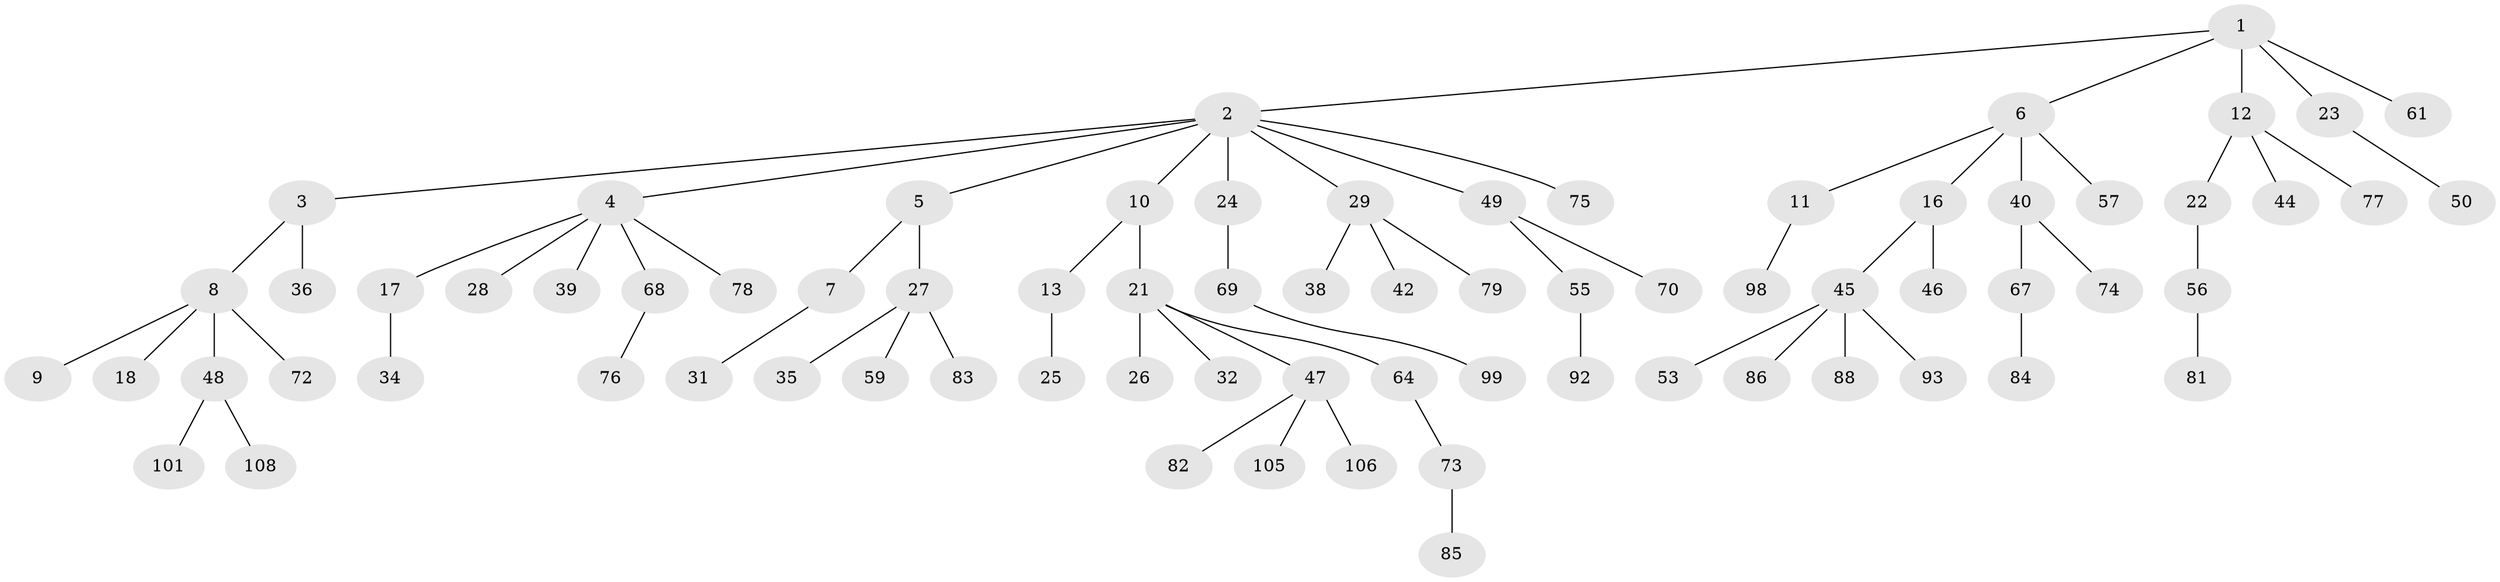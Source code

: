 // Generated by graph-tools (version 1.1) at 2025/52/02/27/25 19:52:11]
// undirected, 75 vertices, 74 edges
graph export_dot {
graph [start="1"]
  node [color=gray90,style=filled];
  1 [super="+19"];
  2 [super="+80"];
  3 [super="+58"];
  4 [super="+30"];
  5 [super="+97"];
  6 [super="+15"];
  7 [super="+14"];
  8 [super="+20"];
  9;
  10;
  11 [super="+90"];
  12 [super="+54"];
  13;
  16 [super="+103"];
  17 [super="+104"];
  18;
  21 [super="+107"];
  22;
  23 [super="+52"];
  24 [super="+51"];
  25;
  26 [super="+62"];
  27 [super="+33"];
  28;
  29 [super="+37"];
  31 [super="+102"];
  32 [super="+41"];
  34;
  35;
  36;
  38;
  39 [super="+94"];
  40 [super="+43"];
  42;
  44;
  45 [super="+71"];
  46;
  47 [super="+96"];
  48;
  49 [super="+95"];
  50 [super="+65"];
  53 [super="+63"];
  55;
  56 [super="+89"];
  57 [super="+66"];
  59 [super="+60"];
  61;
  64;
  67;
  68;
  69;
  70;
  72;
  73;
  74;
  75 [super="+87"];
  76;
  77;
  78;
  79 [super="+91"];
  81;
  82;
  83;
  84;
  85;
  86;
  88;
  92;
  93 [super="+100"];
  98;
  99;
  101;
  105;
  106;
  108;
  1 -- 2;
  1 -- 6;
  1 -- 12;
  1 -- 23;
  1 -- 61;
  2 -- 3;
  2 -- 4;
  2 -- 5;
  2 -- 10;
  2 -- 24;
  2 -- 29;
  2 -- 49;
  2 -- 75;
  3 -- 8;
  3 -- 36;
  4 -- 17;
  4 -- 28;
  4 -- 39;
  4 -- 78;
  4 -- 68;
  5 -- 7;
  5 -- 27;
  6 -- 11;
  6 -- 16;
  6 -- 40;
  6 -- 57;
  7 -- 31;
  8 -- 9;
  8 -- 18;
  8 -- 48;
  8 -- 72;
  10 -- 13;
  10 -- 21;
  11 -- 98;
  12 -- 22;
  12 -- 44;
  12 -- 77;
  13 -- 25;
  16 -- 45;
  16 -- 46;
  17 -- 34;
  21 -- 26;
  21 -- 32;
  21 -- 47;
  21 -- 64;
  22 -- 56;
  23 -- 50;
  24 -- 69;
  27 -- 35;
  27 -- 59;
  27 -- 83;
  29 -- 38;
  29 -- 42;
  29 -- 79;
  40 -- 74;
  40 -- 67;
  45 -- 53;
  45 -- 93;
  45 -- 88;
  45 -- 86;
  47 -- 82;
  47 -- 106;
  47 -- 105;
  48 -- 101;
  48 -- 108;
  49 -- 55;
  49 -- 70;
  55 -- 92;
  56 -- 81;
  64 -- 73;
  67 -- 84;
  68 -- 76;
  69 -- 99;
  73 -- 85;
}
